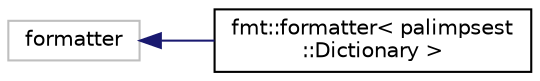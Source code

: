 digraph "Graphical Class Hierarchy"
{
 // LATEX_PDF_SIZE
  edge [fontname="Helvetica",fontsize="10",labelfontname="Helvetica",labelfontsize="10"];
  node [fontname="Helvetica",fontsize="10",shape=record];
  rankdir="LR";
  Node2 [label="formatter",height=0.2,width=0.4,color="grey75", fillcolor="white", style="filled",tooltip=" "];
  Node2 -> Node0 [dir="back",color="midnightblue",fontsize="10",style="solid",fontname="Helvetica"];
  Node0 [label="fmt::formatter\< palimpsest\l::Dictionary \>",height=0.2,width=0.4,color="black", fillcolor="white", style="filled",URL="$structfmt_1_1formatter_3_01palimpsest_1_1Dictionary_01_4.html",tooltip="Dictionary formatter."];
}
